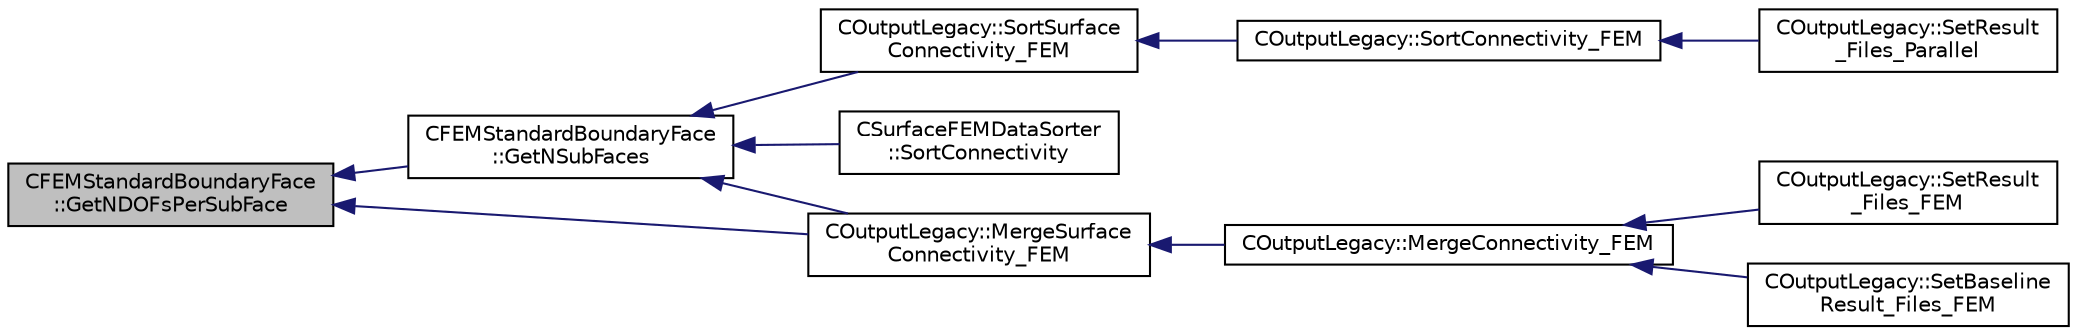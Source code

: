 digraph "CFEMStandardBoundaryFace::GetNDOFsPerSubFace"
{
  edge [fontname="Helvetica",fontsize="10",labelfontname="Helvetica",labelfontsize="10"];
  node [fontname="Helvetica",fontsize="10",shape=record];
  rankdir="LR";
  Node131 [label="CFEMStandardBoundaryFace\l::GetNDOFsPerSubFace",height=0.2,width=0.4,color="black", fillcolor="grey75", style="filled", fontcolor="black"];
  Node131 -> Node132 [dir="back",color="midnightblue",fontsize="10",style="solid",fontname="Helvetica"];
  Node132 [label="CFEMStandardBoundaryFace\l::GetNSubFaces",height=0.2,width=0.4,color="black", fillcolor="white", style="filled",URL="$class_c_f_e_m_standard_boundary_face.html#a0105c39f5b81141fbda352feac8d09e0",tooltip="Function, which makes available the number of linear subfaces used for plotting, among others..."];
  Node132 -> Node133 [dir="back",color="midnightblue",fontsize="10",style="solid",fontname="Helvetica"];
  Node133 [label="CSurfaceFEMDataSorter\l::SortConnectivity",height=0.2,width=0.4,color="black", fillcolor="white", style="filled",URL="$class_c_surface_f_e_m_data_sorter.html#ac9c76b1a4428cb3d4369903e2c501ea0",tooltip="Sort the connectivities (volume and surface) into data structures used for output file writing..."];
  Node132 -> Node134 [dir="back",color="midnightblue",fontsize="10",style="solid",fontname="Helvetica"];
  Node134 [label="COutputLegacy::MergeSurface\lConnectivity_FEM",height=0.2,width=0.4,color="black", fillcolor="white", style="filled",URL="$class_c_output_legacy.html#ae2f0e0809fd6b66b5f8a21442928822c",tooltip="Merge the connectivity for a single element type from all processors for the FEM solver. "];
  Node134 -> Node135 [dir="back",color="midnightblue",fontsize="10",style="solid",fontname="Helvetica"];
  Node135 [label="COutputLegacy::MergeConnectivity_FEM",height=0.2,width=0.4,color="black", fillcolor="white", style="filled",URL="$class_c_output_legacy.html#a73ac84a0613171e5b77c86055b8a1487",tooltip="Merge the FEM geometry into a data structure used for output file writing. "];
  Node135 -> Node136 [dir="back",color="midnightblue",fontsize="10",style="solid",fontname="Helvetica"];
  Node136 [label="COutputLegacy::SetResult\l_Files_FEM",height=0.2,width=0.4,color="black", fillcolor="white", style="filled",URL="$class_c_output_legacy.html#a25b90eb5e2bd0f05f92a89f0768f2181",tooltip="Writes and organizes the all the output files, except the history one, for serial computations with t..."];
  Node135 -> Node137 [dir="back",color="midnightblue",fontsize="10",style="solid",fontname="Helvetica"];
  Node137 [label="COutputLegacy::SetBaseline\lResult_Files_FEM",height=0.2,width=0.4,color="black", fillcolor="white", style="filled",URL="$class_c_output_legacy.html#a46c1054bac8c154e4f3464cc1913e06f",tooltip="Writes and organizes the all the output files, except the history one, for DG-FEM simulations (SU2_SO..."];
  Node132 -> Node138 [dir="back",color="midnightblue",fontsize="10",style="solid",fontname="Helvetica"];
  Node138 [label="COutputLegacy::SortSurface\lConnectivity_FEM",height=0.2,width=0.4,color="black", fillcolor="white", style="filled",URL="$class_c_output_legacy.html#aaea72591e79d4d42ef73da74b0159f6e",tooltip="Sort the connectivity for a single surface element type into a linear partitioning across all process..."];
  Node138 -> Node139 [dir="back",color="midnightblue",fontsize="10",style="solid",fontname="Helvetica"];
  Node139 [label="COutputLegacy::SortConnectivity_FEM",height=0.2,width=0.4,color="black", fillcolor="white", style="filled",URL="$class_c_output_legacy.html#a03c1f74460acd9a255fc75baab610f33",tooltip="Sort the connectivities (volume and surface) into data structures used for output file writing (DG-FE..."];
  Node139 -> Node140 [dir="back",color="midnightblue",fontsize="10",style="solid",fontname="Helvetica"];
  Node140 [label="COutputLegacy::SetResult\l_Files_Parallel",height=0.2,width=0.4,color="black", fillcolor="white", style="filled",URL="$class_c_output_legacy.html#a9e7832982d8237df4df455b027fd203b",tooltip="Writes and organizes the all the output files, except the history one, for parallel computations..."];
  Node131 -> Node134 [dir="back",color="midnightblue",fontsize="10",style="solid",fontname="Helvetica"];
}
